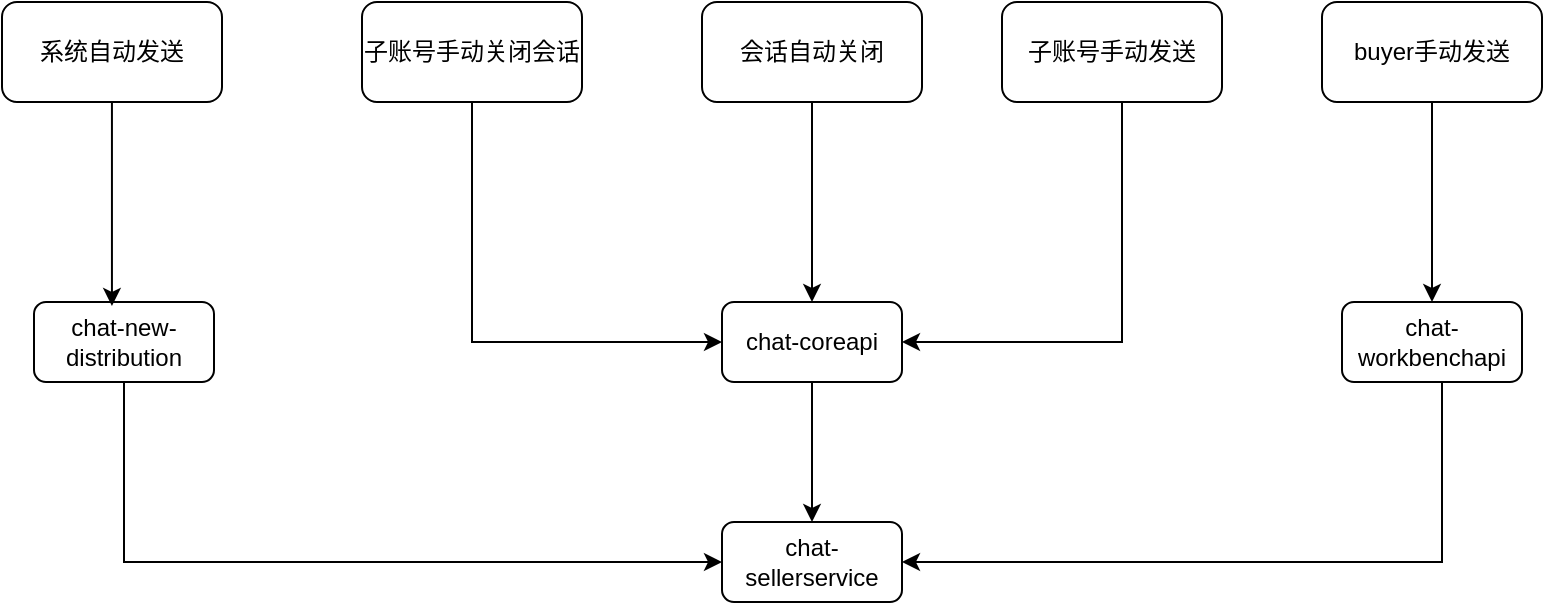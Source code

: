 <mxfile version="24.7.7">
  <diagram name="第 1 页" id="3dhMz6v0hWCxz4zPHJ2Z">
    <mxGraphModel dx="1306" dy="826" grid="1" gridSize="10" guides="1" tooltips="1" connect="1" arrows="1" fold="1" page="1" pageScale="1" pageWidth="827" pageHeight="1169" math="0" shadow="0">
      <root>
        <mxCell id="0" />
        <mxCell id="1" parent="0" />
        <mxCell id="3WwESAYEbUexxhGEgflD-10" style="edgeStyle=orthogonalEdgeStyle;rounded=0;orthogonalLoop=1;jettySize=auto;html=1;entryX=0;entryY=0.5;entryDx=0;entryDy=0;" parent="1" source="3WwESAYEbUexxhGEgflD-1" target="3WwESAYEbUexxhGEgflD-6" edge="1">
          <mxGeometry relative="1" as="geometry">
            <Array as="points">
              <mxPoint x="345" y="330" />
            </Array>
          </mxGeometry>
        </mxCell>
        <mxCell id="3WwESAYEbUexxhGEgflD-1" value="子账号手动关闭会话" style="rounded=1;whiteSpace=wrap;html=1;" parent="1" vertex="1">
          <mxGeometry x="290" y="160" width="110" height="50" as="geometry" />
        </mxCell>
        <mxCell id="3WwESAYEbUexxhGEgflD-11" style="edgeStyle=orthogonalEdgeStyle;rounded=0;orthogonalLoop=1;jettySize=auto;html=1;" parent="1" source="3WwESAYEbUexxhGEgflD-2" target="3WwESAYEbUexxhGEgflD-6" edge="1">
          <mxGeometry relative="1" as="geometry" />
        </mxCell>
        <mxCell id="3WwESAYEbUexxhGEgflD-2" value="会话自动关闭" style="rounded=1;whiteSpace=wrap;html=1;" parent="1" vertex="1">
          <mxGeometry x="460" y="160" width="110" height="50" as="geometry" />
        </mxCell>
        <mxCell id="3WwESAYEbUexxhGEgflD-3" value="系统自动发送" style="rounded=1;whiteSpace=wrap;html=1;" parent="1" vertex="1">
          <mxGeometry x="110" y="160" width="110" height="50" as="geometry" />
        </mxCell>
        <mxCell id="3WwESAYEbUexxhGEgflD-14" style="edgeStyle=orthogonalEdgeStyle;rounded=0;orthogonalLoop=1;jettySize=auto;html=1;entryX=1;entryY=0.5;entryDx=0;entryDy=0;" parent="1" source="3WwESAYEbUexxhGEgflD-4" target="3WwESAYEbUexxhGEgflD-6" edge="1">
          <mxGeometry relative="1" as="geometry">
            <Array as="points">
              <mxPoint x="670" y="330" />
            </Array>
          </mxGeometry>
        </mxCell>
        <mxCell id="3WwESAYEbUexxhGEgflD-4" value="子账号手动发送" style="rounded=1;whiteSpace=wrap;html=1;" parent="1" vertex="1">
          <mxGeometry x="610" y="160" width="110" height="50" as="geometry" />
        </mxCell>
        <mxCell id="3WwESAYEbUexxhGEgflD-16" style="edgeStyle=orthogonalEdgeStyle;rounded=0;orthogonalLoop=1;jettySize=auto;html=1;entryX=0.5;entryY=0;entryDx=0;entryDy=0;" parent="1" source="3WwESAYEbUexxhGEgflD-5" target="3WwESAYEbUexxhGEgflD-15" edge="1">
          <mxGeometry relative="1" as="geometry" />
        </mxCell>
        <mxCell id="3WwESAYEbUexxhGEgflD-5" value="buyer手动发送" style="rounded=1;whiteSpace=wrap;html=1;" parent="1" vertex="1">
          <mxGeometry x="770" y="160" width="110" height="50" as="geometry" />
        </mxCell>
        <mxCell id="3WwESAYEbUexxhGEgflD-13" style="edgeStyle=orthogonalEdgeStyle;rounded=0;orthogonalLoop=1;jettySize=auto;html=1;entryX=0.5;entryY=0;entryDx=0;entryDy=0;" parent="1" source="3WwESAYEbUexxhGEgflD-6" target="3WwESAYEbUexxhGEgflD-7" edge="1">
          <mxGeometry relative="1" as="geometry" />
        </mxCell>
        <mxCell id="3WwESAYEbUexxhGEgflD-6" value="chat-coreapi" style="rounded=1;whiteSpace=wrap;html=1;" parent="1" vertex="1">
          <mxGeometry x="470" y="310" width="90" height="40" as="geometry" />
        </mxCell>
        <mxCell id="3WwESAYEbUexxhGEgflD-7" value="chat-&lt;span style=&quot;color: rgba(0, 0, 0, 0); font-family: monospace; font-size: 0px; text-align: start; text-wrap: nowrap;&quot;&gt;%3CmxGraphModel%3E%3Croot%3E%3CmxCell%20id%3D%220%22%2F%3E%3CmxCell%20id%3D%221%22%20parent%3D%220%22%2F%3E%3CmxCell%20id%3D%222%22%20value%3D%22chat-coreapi%22%20style%3D%22rounded%3D1%3BwhiteSpace%3Dwrap%3Bhtml%3D1%3B%22%20vertex%3D%221%22%20parent%3D%221%22%3E%3CmxGeometry%20x%3D%22220%22%20y%3D%22300%22%20width%3D%2290%22%20height%3D%2240%22%20as%3D%22geometry%22%2F%3E%3C%2FmxCell%3E%3C%2Froot%3E%3C%2FmxGraphModel%3E&lt;/span&gt;sellerservice" style="rounded=1;whiteSpace=wrap;html=1;" parent="1" vertex="1">
          <mxGeometry x="470" y="420" width="90" height="40" as="geometry" />
        </mxCell>
        <mxCell id="3WwESAYEbUexxhGEgflD-17" style="edgeStyle=orthogonalEdgeStyle;rounded=0;orthogonalLoop=1;jettySize=auto;html=1;entryX=1;entryY=0.5;entryDx=0;entryDy=0;" parent="1" source="3WwESAYEbUexxhGEgflD-15" target="3WwESAYEbUexxhGEgflD-7" edge="1">
          <mxGeometry relative="1" as="geometry">
            <Array as="points">
              <mxPoint x="830" y="440" />
            </Array>
          </mxGeometry>
        </mxCell>
        <mxCell id="3WwESAYEbUexxhGEgflD-15" value="chat-workbenchapi" style="rounded=1;whiteSpace=wrap;html=1;" parent="1" vertex="1">
          <mxGeometry x="780" y="310" width="90" height="40" as="geometry" />
        </mxCell>
        <mxCell id="ju9TbhtJMssoRCuNvlGB-3" style="edgeStyle=orthogonalEdgeStyle;rounded=0;orthogonalLoop=1;jettySize=auto;html=1;entryX=0;entryY=0.5;entryDx=0;entryDy=0;" edge="1" parent="1" source="ju9TbhtJMssoRCuNvlGB-1" target="3WwESAYEbUexxhGEgflD-7">
          <mxGeometry relative="1" as="geometry">
            <Array as="points">
              <mxPoint x="171" y="440" />
            </Array>
          </mxGeometry>
        </mxCell>
        <mxCell id="ju9TbhtJMssoRCuNvlGB-1" value="chat-new-distribution" style="rounded=1;whiteSpace=wrap;html=1;" vertex="1" parent="1">
          <mxGeometry x="126" y="310" width="90" height="40" as="geometry" />
        </mxCell>
        <mxCell id="ju9TbhtJMssoRCuNvlGB-2" style="edgeStyle=orthogonalEdgeStyle;rounded=0;orthogonalLoop=1;jettySize=auto;html=1;entryX=0.433;entryY=0.05;entryDx=0;entryDy=0;entryPerimeter=0;" edge="1" parent="1" source="3WwESAYEbUexxhGEgflD-3" target="ju9TbhtJMssoRCuNvlGB-1">
          <mxGeometry relative="1" as="geometry" />
        </mxCell>
      </root>
    </mxGraphModel>
  </diagram>
</mxfile>
